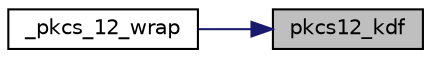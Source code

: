 digraph "pkcs12_kdf"
{
 // LATEX_PDF_SIZE
  edge [fontname="Helvetica",fontsize="10",labelfontname="Helvetica",labelfontsize="10"];
  node [fontname="Helvetica",fontsize="10",shape=record];
  rankdir="RL";
  Node1044 [label="pkcs12_kdf",height=0.2,width=0.4,color="black", fillcolor="grey75", style="filled", fontcolor="black",tooltip=" "];
  Node1044 -> Node1045 [dir="back",color="midnightblue",fontsize="10",style="solid"];
  Node1045 [label="_pkcs_12_wrap",height=0.2,width=0.4,color="black", fillcolor="white", style="filled",URL="$pbes1_8c.html#a5ef636c0a0791cbb9e9f179bbf82f157",tooltip=" "];
}

